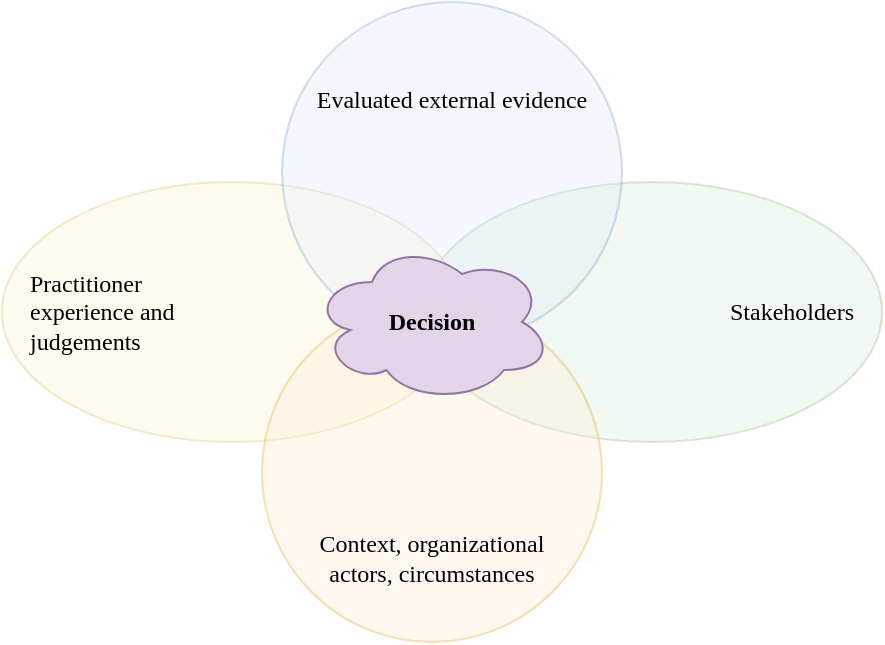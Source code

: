 <mxfile version="24.5.4" type="github">
  <diagram name="Page-1" id="G6uAZgZtYptQKEU9XLgI">
    <mxGraphModel dx="1116" dy="1046" grid="1" gridSize="10" guides="1" tooltips="1" connect="1" arrows="1" fold="1" page="1" pageScale="1" pageWidth="2336" pageHeight="1654" math="0" shadow="0">
      <root>
        <mxCell id="0" />
        <mxCell id="1" parent="0" />
        <mxCell id="PWwtw1QwM0O5lpQO3u8M-1" value="&lt;font face=&quot;Times New Roman&quot;&gt;Stakeholders&amp;nbsp; &amp;nbsp;&amp;nbsp;&lt;/font&gt;" style="ellipse;whiteSpace=wrap;html=1;fillColor=#d5e8d4;strokeColor=#82b366;opacity=30;align=right;" vertex="1" parent="1">
          <mxGeometry x="610" y="370" width="230" height="130" as="geometry" />
        </mxCell>
        <mxCell id="PWwtw1QwM0O5lpQO3u8M-2" value="&lt;font face=&quot;Times New Roman&quot;&gt;&amp;nbsp; &amp;nbsp; Practitioner&lt;br&gt;&amp;nbsp; &amp;nbsp; experience and&lt;br&gt;&amp;nbsp; &amp;nbsp; judgements&lt;/font&gt;" style="ellipse;whiteSpace=wrap;html=1;fillColor=#fff2cc;strokeColor=#d6b656;opacity=30;align=left;" vertex="1" parent="1">
          <mxGeometry x="400" y="370" width="230" height="130" as="geometry" />
        </mxCell>
        <mxCell id="PWwtw1QwM0O5lpQO3u8M-3" value="&lt;font face=&quot;Times New Roman&quot;&gt;Evaluated external evidence&lt;/font&gt;&lt;div&gt;&lt;font face=&quot;Times New Roman&quot;&gt;&lt;br&gt;&lt;/font&gt;&lt;/div&gt;&lt;div&gt;&lt;font face=&quot;Times New Roman&quot;&gt;&lt;br&gt;&lt;/font&gt;&lt;/div&gt;&lt;div&gt;&lt;font face=&quot;Times New Roman&quot;&gt;&lt;br&gt;&lt;/font&gt;&lt;/div&gt;&lt;div&gt;&lt;font face=&quot;Times New Roman&quot;&gt;&lt;br&gt;&lt;/font&gt;&lt;/div&gt;&lt;div&gt;&lt;font face=&quot;Times New Roman&quot;&gt;&lt;br&gt;&lt;/font&gt;&lt;/div&gt;" style="ellipse;whiteSpace=wrap;html=1;aspect=fixed;fillColor=#dae8fc;strokeColor=#6c8ebf;opacity=30;" vertex="1" parent="1">
          <mxGeometry x="540" y="280" width="170" height="170" as="geometry" />
        </mxCell>
        <mxCell id="PWwtw1QwM0O5lpQO3u8M-4" value="&lt;div&gt;&lt;font face=&quot;Times New Roman&quot;&gt;&lt;br&gt;&lt;/font&gt;&lt;/div&gt;&lt;font face=&quot;Times New Roman&quot;&gt;&lt;div&gt;&lt;font face=&quot;Times New Roman&quot;&gt;&lt;br&gt;&lt;/font&gt;&lt;/div&gt;&lt;div&gt;&lt;font face=&quot;Times New Roman&quot;&gt;&lt;br&gt;&lt;/font&gt;&lt;/div&gt;&lt;div&gt;&lt;font face=&quot;Times New Roman&quot;&gt;&lt;br&gt;&lt;/font&gt;&lt;/div&gt;&lt;div&gt;&lt;font face=&quot;Times New Roman&quot;&gt;&lt;br&gt;&lt;/font&gt;&lt;/div&gt;&lt;div&gt;&lt;font face=&quot;Times New Roman&quot;&gt;&lt;br&gt;&lt;/font&gt;&lt;/div&gt;Context, organizational&lt;br&gt;actors, circumstances&lt;/font&gt;" style="ellipse;whiteSpace=wrap;html=1;aspect=fixed;fillColor=#ffe6cc;strokeColor=#d79b00;opacity=30;" vertex="1" parent="1">
          <mxGeometry x="530" y="430" width="170" height="170" as="geometry" />
        </mxCell>
        <mxCell id="PWwtw1QwM0O5lpQO3u8M-5" value="&lt;font face=&quot;Times New Roman&quot;&gt;&lt;b&gt;Decision&lt;/b&gt;&lt;/font&gt;" style="ellipse;shape=cloud;whiteSpace=wrap;html=1;fillColor=#e1d5e7;strokeColor=#9673a6;" vertex="1" parent="1">
          <mxGeometry x="555" y="400" width="120" height="80" as="geometry" />
        </mxCell>
      </root>
    </mxGraphModel>
  </diagram>
</mxfile>
